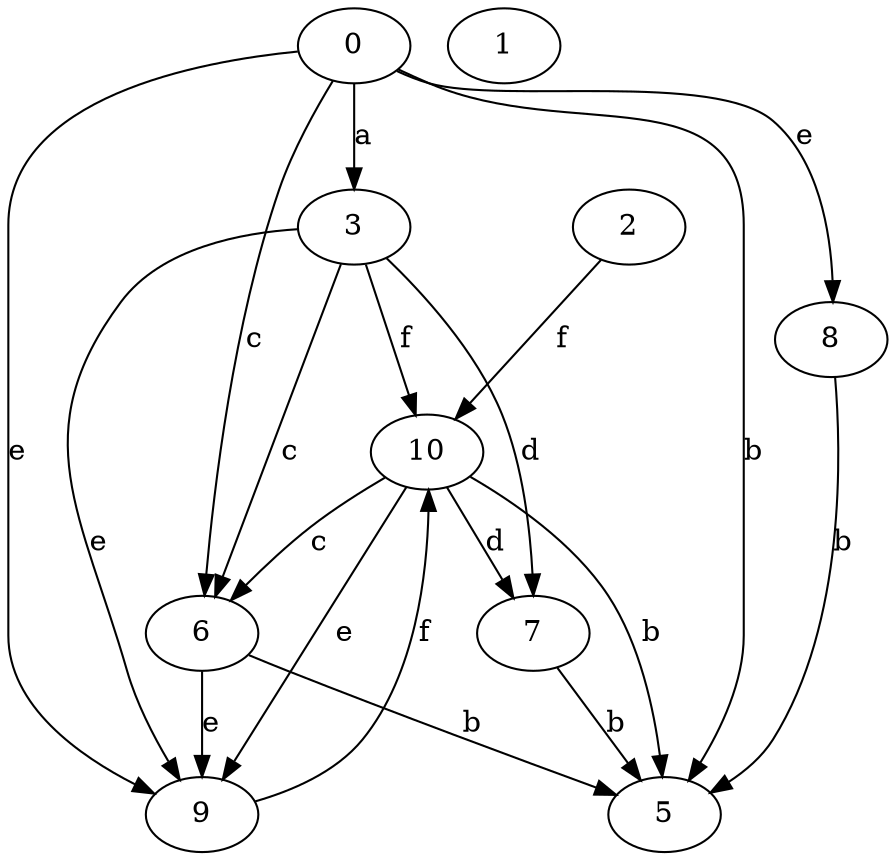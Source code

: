 strict digraph  {
2;
3;
5;
6;
0;
7;
8;
1;
9;
10;
2 -> 10  [label=f];
3 -> 6  [label=c];
3 -> 7  [label=d];
3 -> 9  [label=e];
3 -> 10  [label=f];
6 -> 5  [label=b];
6 -> 9  [label=e];
0 -> 3  [label=a];
0 -> 5  [label=b];
0 -> 6  [label=c];
0 -> 8  [label=e];
0 -> 9  [label=e];
7 -> 5  [label=b];
8 -> 5  [label=b];
9 -> 10  [label=f];
10 -> 5  [label=b];
10 -> 6  [label=c];
10 -> 7  [label=d];
10 -> 9  [label=e];
}
